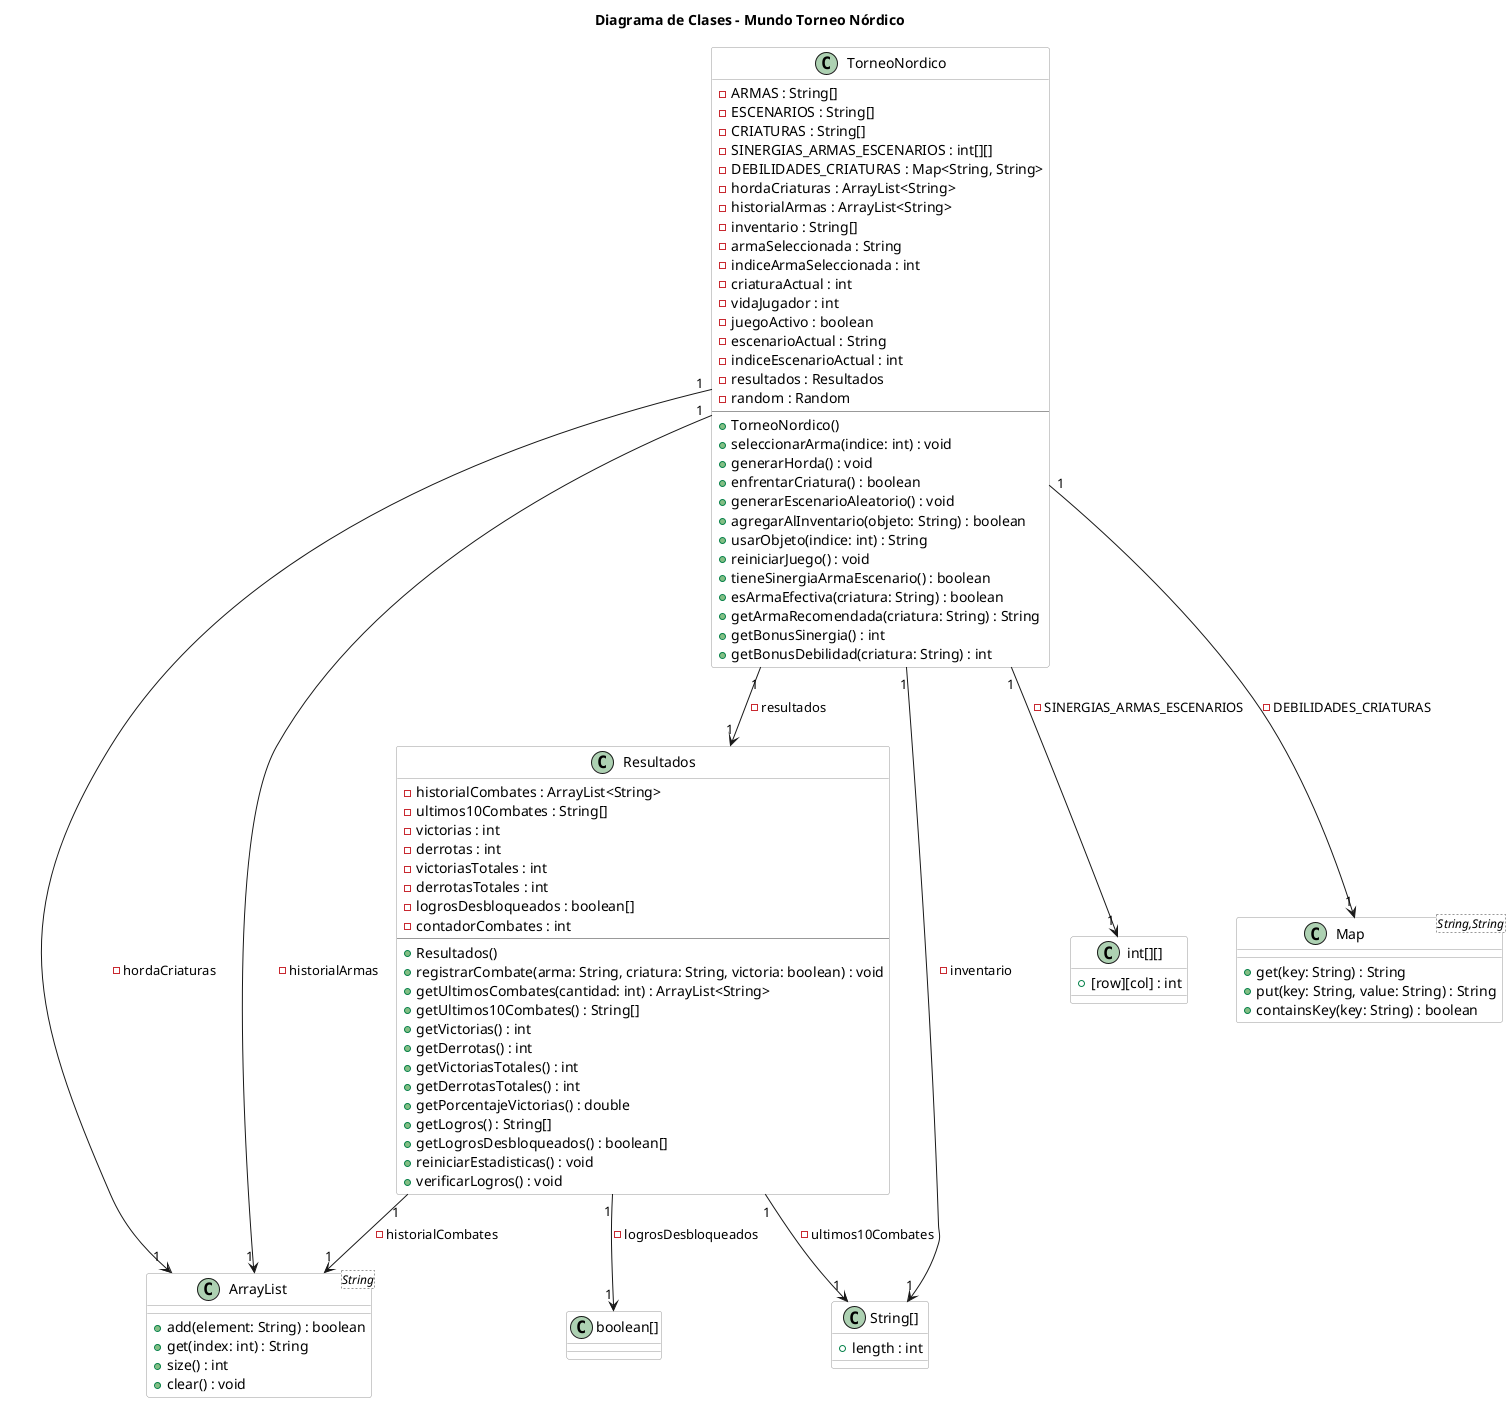 @startuml
title Diagrama de Clases - Mundo Torneo Nórdico

skinparam class {
    BackgroundColor White
    BorderColor #999999
    FontColor Black
}

' ==== CLASES PRINCIPALES DEL MUNDO ====

class TorneoNordico {
    - ARMAS : String[]
    - ESCENARIOS : String[]
    - CRIATURAS : String[]
    - SINERGIAS_ARMAS_ESCENARIOS : int[][]
    - DEBILIDADES_CRIATURAS : Map<String, String>
    - hordaCriaturas : ArrayList<String>
    - historialArmas : ArrayList<String>
    - inventario : String[]
    - armaSeleccionada : String
    - indiceArmaSeleccionada : int
    - criaturaActual : int
    - vidaJugador : int
    - juegoActivo : boolean
    - escenarioActual : String
    - indiceEscenarioActual : int
    - resultados : Resultados
    - random : Random
    --
    + TorneoNordico()
    + seleccionarArma(indice: int) : void
    + generarHorda() : void
    + enfrentarCriatura() : boolean
    + generarEscenarioAleatorio() : void
    + agregarAlInventario(objeto: String) : boolean
    + usarObjeto(indice: int) : String
    + reiniciarJuego() : void
    + tieneSinergiaArmaEscenario() : boolean
    + esArmaEfectiva(criatura: String) : boolean
    + getArmaRecomendada(criatura: String) : String
    + getBonusSinergia() : int
    + getBonusDebilidad(criatura: String) : int
}

class Resultados {
    - historialCombates : ArrayList<String>
    - ultimos10Combates : String[]
    - victorias : int
    - derrotas : int
    - victoriasTotales : int
    - derrotasTotales : int
    - logrosDesbloqueados : boolean[]
    - contadorCombates : int
    --
    + Resultados()
    + registrarCombate(arma: String, criatura: String, victoria: boolean) : void
    + getUltimosCombates(cantidad: int) : ArrayList<String>
    + getUltimos10Combates() : String[]
    + getVictorias() : int
    + getDerrotas() : int
    + getVictoriasTotales() : int
    + getDerrotasTotales() : int
    + getPorcentajeVictorias() : double
    + getLogros() : String[]
    + getLogrosDesbloqueados() : boolean[]
    + reiniciarEstadisticas() : void
    + verificarLogros() : void
}

' ==== ESTRUCTURAS DE DATOS (Nivel 3) ====

class "ArrayList<String>" as ArrayListString {
    + add(element: String) : boolean
    + get(index: int) : String
    + size() : int
    + clear() : void
}

class "String[]" as StringArray {
    + length : int
}

class "int[][]" as IntMatrix {
    + [row][col] : int
}

class "Map<String,String>" as MapStringString {
    + get(key: String) : String
    + put(key: String, value: String) : String
    + containsKey(key: String) : boolean
}

' ==== RELACIONES ====

TorneoNordico "1" --> "1" Resultados : - resultados
TorneoNordico "1" --> "1" ArrayListString : - hordaCriaturas
TorneoNordico "1" --> "1" ArrayListString : - historialArmas
TorneoNordico "1" --> "1" StringArray : - inventario
TorneoNordico "1" --> "1" IntMatrix : - SINERGIAS_ARMAS_ESCENARIOS
TorneoNordico "1" --> "1" MapStringString : - DEBILIDADES_CRIATURAS

Resultados "1" --> "1" ArrayListString : - historialCombates
Resultados "1" --> "1" StringArray : - ultimos10Combates
Resultados "1" --> "1" "boolean[]" : - logrosDesbloqueados

@enduml